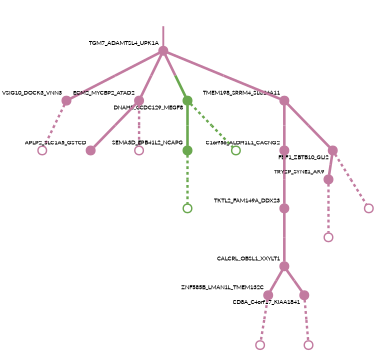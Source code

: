 strict digraph  {
graph[splines=false]; nodesep=0.7; rankdir=TB; ranksep=0.6; forcelabels=true; dpi=600; size=2.5;
0 [color="#c27ba0ff", fillcolor="#c27ba0ff", fixedsize=true, fontname=Lato, fontsize="12pt", height="0.25", label="", penwidth=3, shape=circle, style=filled, xlabel=TGM7_ADAMTSL4_UPK1A];
1 [color="#c27ba0ff", fillcolor="#c27ba0ff", fixedsize=true, fontname=Lato, fontsize="12pt", height="0.25", label="", penwidth=3, shape=circle, style=filled, xlabel=VSIG10_DOCK3_VNN3];
3 [color="#c27ba0ff", fillcolor="#c27ba0ff", fixedsize=true, fontname=Lato, fontsize="12pt", height="0.25", label="", penwidth=3, shape=circle, style=filled, xlabel=ECM2_MYCBP2_ATAD2];
9 [color="#6aa84fff", fillcolor="#6aa84fff", fixedsize=true, fontname=Lato, fontsize="12pt", height="0.25", label="", penwidth=3, shape=circle, style=filled, xlabel=DNAH8_CCDC129_MEGF8];
10 [color="#c27ba0ff", fillcolor="#c27ba0ff", fixedsize=true, fontname=Lato, fontsize="12pt", height="0.25", label="", penwidth=3, shape=circle, style=filled, xlabel=TMEM198_SRRM4_SLC26A11];
16 [color="#c27ba0ff", fillcolor="#c27ba0ff", fixedsize=true, fontname=Lato, fontsize="12pt", height="0.25", label="", penwidth=3, shape=circle, style=solid, xlabel=""];
2 [color="#c27ba0ff", fillcolor="#c27ba0ff", fixedsize=true, fontname=Lato, fontsize="12pt", height="0.25", label="", penwidth=3, shape=circle, style=filled, xlabel=C1orf56_ALDH1L1_CACNG2];
8 [color="#c27ba0ff", fillcolor="#c27ba0ff", fixedsize=true, fontname=Lato, fontsize="12pt", height="0.25", label="", penwidth=3, shape=circle, style=filled, xlabel=TKTL2_FAM149A_DDX23];
4 [color="#c27ba0ff", fillcolor="#c27ba0ff", fixedsize=true, fontname=Lato, fontsize="12pt", height="0.25", label="", penwidth=3, shape=circle, style=filled, xlabel=APLP2_SLC1A5_GSTCD];
17 [color="#c27ba0ff", fillcolor="#c27ba0ff", fixedsize=true, fontname=Lato, fontsize="12pt", height="0.25", label="", penwidth=3, shape=circle, style=solid, xlabel=""];
5 [color="#6aa84fff", fillcolor="#6aa84fff", fixedsize=true, fontname=Lato, fontsize="12pt", height="0.25", label="", penwidth=3, shape=circle, style=filled, xlabel=SEMA3D_EPB41L2_NCAPG];
14 [color="#6aa84fff", fillcolor="#6aa84fff", fixedsize=true, fontname=Lato, fontsize="12pt", height="0.25", label="", penwidth=3, shape=circle, style=solid, xlabel=""];
6 [color="#c27ba0ff", fillcolor="#c27ba0ff", fixedsize=true, fontname=Lato, fontsize="12pt", height="0.25", label="", penwidth=3, shape=circle, style=filled, xlabel=FBF1_ZBTB10_GLI2];
13 [color="#c27ba0ff", fillcolor="#c27ba0ff", fixedsize=true, fontname=Lato, fontsize="12pt", height="0.25", label="", penwidth=3, shape=circle, style=filled, xlabel=TRY2P_SYNE1_AK9];
18 [color="#c27ba0ff", fillcolor="#c27ba0ff", fixedsize=true, fontname=Lato, fontsize="12pt", height="0.25", label="", penwidth=3, shape=circle, style=solid, xlabel=""];
7 [color="#c27ba0ff", fillcolor="#c27ba0ff", fixedsize=true, fontname=Lato, fontsize="12pt", height="0.25", label="", penwidth=3, shape=circle, style=filled, xlabel=CALCRL_OBSL1_XXYLT1];
11 [color="#c27ba0ff", fillcolor="#c27ba0ff", fixedsize=true, fontname=Lato, fontsize="12pt", height="0.25", label="", penwidth=3, shape=circle, style=filled, xlabel=ZNF585B_LMAN1L_TMEM132C];
12 [color="#c27ba0ff", fillcolor="#c27ba0ff", fixedsize=true, fontname=Lato, fontsize="12pt", height="0.25", label="", penwidth=3, shape=circle, style=filled, xlabel=CD8A_C4orf17_KIAA1841];
15 [color="#6aa84fff", fillcolor="#6aa84fff", fixedsize=true, fontname=Lato, fontsize="12pt", height="0.25", label="", penwidth=3, shape=circle, style=solid, xlabel=""];
19 [color="#c27ba0ff", fillcolor="#c27ba0ff", fixedsize=true, fontname=Lato, fontsize="12pt", height="0.25", label="", penwidth=3, shape=circle, style=solid, xlabel=""];
20 [color="#c27ba0ff", fillcolor="#c27ba0ff", fixedsize=true, fontname=Lato, fontsize="12pt", height="0.25", label="", penwidth=3, shape=circle, style=solid, xlabel=""];
21 [color="#c27ba0ff", fillcolor="#c27ba0ff", fixedsize=true, fontname=Lato, fontsize="12pt", height="0.25", label="", penwidth=3, shape=circle, style=solid, xlabel=""];
normal [label="", penwidth=3, style=invis, xlabel=TGM7_ADAMTSL4_UPK1A];
0 -> 1  [arrowsize=0, color="#c27ba0ff;0.5:#c27ba0ff", minlen="2.0", penwidth="5.5", style=solid];
0 -> 3  [arrowsize=0, color="#c27ba0ff;0.5:#c27ba0ff", minlen="2.0", penwidth="5.5", style=solid];
0 -> 9  [arrowsize=0, color="#c27ba0ff;0.5:#6aa84fff", minlen="2.0", penwidth="5.5", style=solid];
0 -> 10  [arrowsize=0, color="#c27ba0ff;0.5:#c27ba0ff", minlen="2.0", penwidth="5.5", style=solid];
1 -> 16  [arrowsize=0, color="#c27ba0ff;0.5:#c27ba0ff", minlen="2.0", penwidth=5, style=dashed];
3 -> 4  [arrowsize=0, color="#c27ba0ff;0.5:#c27ba0ff", minlen="2.0", penwidth="5.5", style=solid];
3 -> 17  [arrowsize=0, color="#c27ba0ff;0.5:#c27ba0ff", minlen="2.0", penwidth=5, style=dashed];
9 -> 5  [arrowsize=0, color="#6aa84fff;0.5:#6aa84fff", minlen="2.0", penwidth="5.5", style=solid];
9 -> 15  [arrowsize=0, color="#6aa84fff;0.5:#6aa84fff", minlen="2.0", penwidth=5, style=dashed];
10 -> 2  [arrowsize=0, color="#c27ba0ff;0.5:#c27ba0ff", minlen="2.0", penwidth="5.5", style=solid];
10 -> 6  [arrowsize=0, color="#c27ba0ff;0.5:#c27ba0ff", minlen="2.0", penwidth="5.5", style=solid];
2 -> 8  [arrowsize=0, color="#c27ba0ff;0.5:#c27ba0ff", minlen="2.0", penwidth="5.5", style=solid];
8 -> 7  [arrowsize=0, color="#c27ba0ff;0.5:#c27ba0ff", minlen="2.0", penwidth="5.5", style=solid];
5 -> 14  [arrowsize=0, color="#6aa84fff;0.5:#6aa84fff", minlen="2.0", penwidth=5, style=dashed];
6 -> 13  [arrowsize=0, color="#c27ba0ff;0.5:#c27ba0ff", minlen="1.0", penwidth="5.5", style=solid];
6 -> 18  [arrowsize=0, color="#c27ba0ff;0.5:#c27ba0ff", minlen="2.0", penwidth=5, style=dashed];
13 -> 21  [arrowsize=0, color="#c27ba0ff;0.5:#c27ba0ff", minlen="2.0", penwidth=5, style=dashed];
7 -> 11  [arrowsize=0, color="#c27ba0ff;0.5:#c27ba0ff", minlen="1.6000001430511475", penwidth="5.5", style=solid];
7 -> 12  [arrowsize=0, color="#c27ba0ff;0.5:#c27ba0ff", minlen="1.0", penwidth="5.5", style=solid];
11 -> 19  [arrowsize=0, color="#c27ba0ff;0.5:#c27ba0ff", minlen="2.0", penwidth=5, style=dashed];
12 -> 20  [arrowsize=0, color="#c27ba0ff;0.5:#c27ba0ff", minlen="2.0", penwidth=5, style=dashed];
normal -> 0  [arrowsize=0, color="#c27ba0ff", label="", penwidth=4, style=solid];
}
